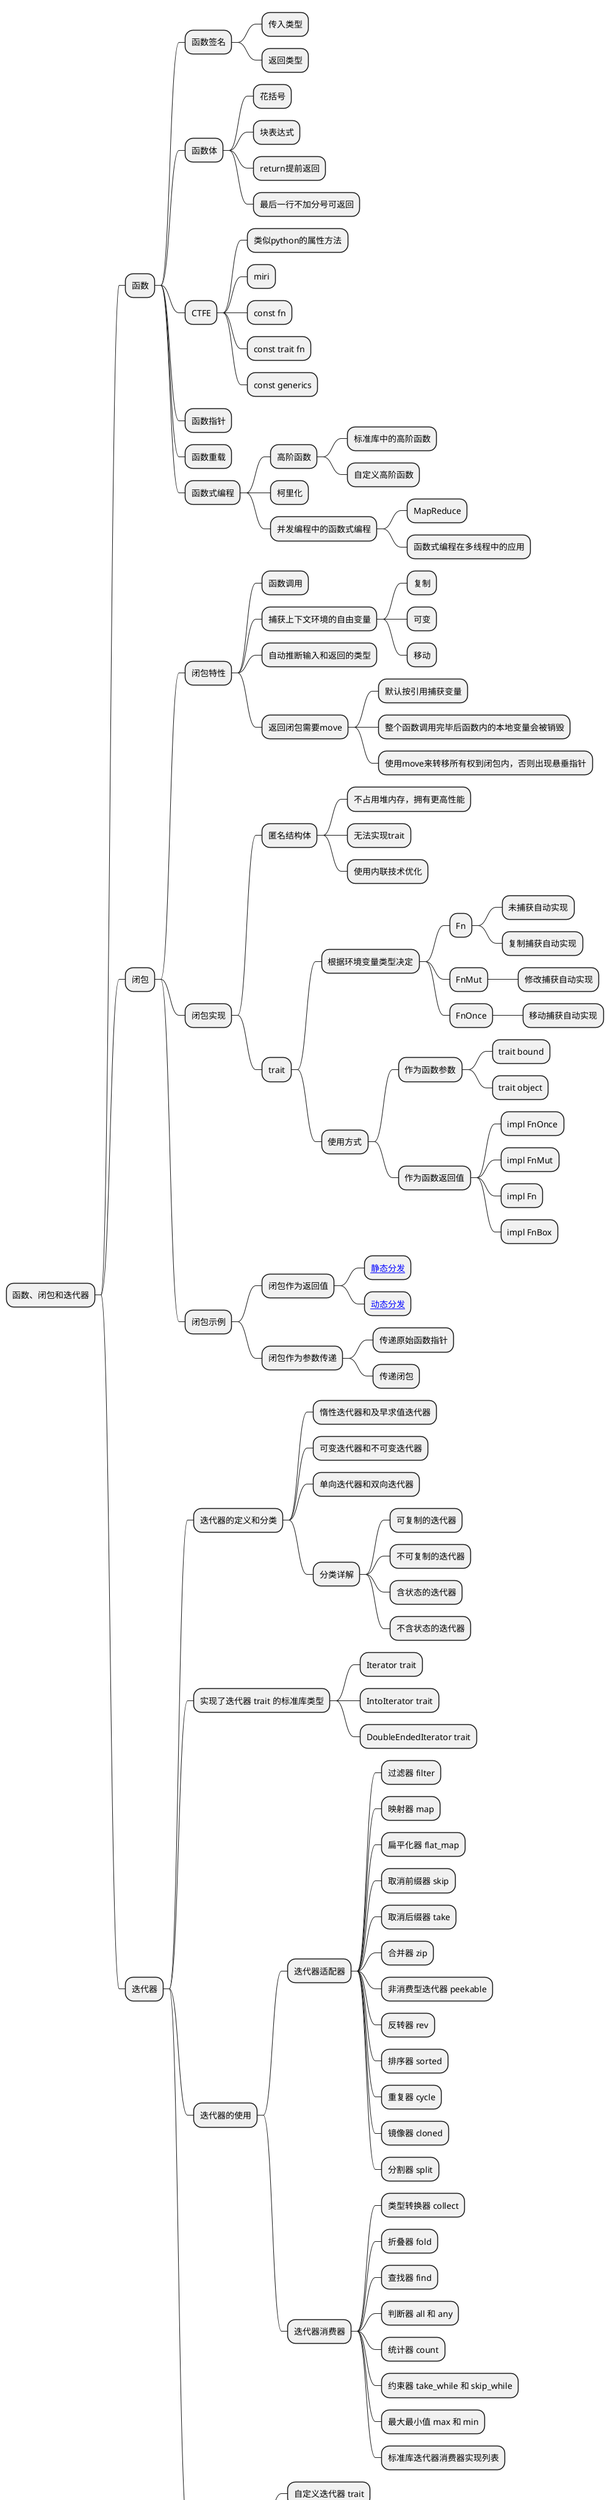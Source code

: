@startmindmap
* 函数、闭包和迭代器
** 函数
*** 函数签名
**** 传入类型
**** 返回类型
*** 函数体
**** 花括号
**** 块表达式
**** return提前返回
**** 最后一行不加分号可返回
*** CTFE
**** 类似python的属性方法
**** miri
**** const fn
**** const trait fn
**** const generics
*** 函数指针
*** 函数重载
*** 函数式编程
**** 高阶函数
***** 标准库中的高阶函数
***** 自定义高阶函数
**** 柯里化
**** 并发编程中的函数式编程
***** MapReduce
***** 函数式编程在多线程中的应用
** 闭包
*** 闭包特性
**** 函数调用
**** 捕获上下文环境的自由变量
***** 复制
***** 可变
***** 移动
**** 自动推断输入和返回的类型
**** 返回闭包需要move
***** 默认按引用捕获变量
***** 整个函数调用完毕后函数内的本地变量会被销毁
***** 使用move来转移所有权到闭包内，否则出现悬垂指针
*** 闭包实现
**** 匿名结构体
***** 不占用堆内存，拥有更高性能
***** 无法实现trait
***** 使用内联技术优化
**** trait
***** 根据环境变量类型决定
****** Fn
******* 未捕获自动实现
******* 复制捕获自动实现
****** FnMut
******* 修改捕获自动实现
****** FnOnce
******* 移动捕获自动实现
***** 使用方式
****** 作为函数参数
******* trait bound
******* trait object
****** 作为函数返回值
******* impl FnOnce
******* impl FnMut
******* impl Fn
******* impl FnBox
*** 闭包示例
**** 闭包作为返回值
***** [[https://github.com/KuanHsiaoKuo/rust_lab/blob/ce6ea9db1fda392045518b400af5db5cbc9a9f62/rust_programming_dao/src/ch02_language_essentials/function.rs#L219 静态分发]]
***** [[https://github.com/KuanHsiaoKuo/rust_lab/blob/ce6ea9db1fda392045518b400af5db5cbc9a9f62/rust_programming_dao/src/ch02_language_essentials/function.rs#L187 动态分发]]
**** 闭包作为参数传递
***** 传递原始函数指针
***** 传递闭包
** 迭代器
*** 迭代器的定义和分类
**** 惰性迭代器和及早求值迭代器
**** 可变迭代器和不可变迭代器
**** 单向迭代器和双向迭代器
**** 分类详解
***** 可复制的迭代器
***** 不可复制的迭代器
***** 含状态的迭代器
***** 不含状态的迭代器
*** 实现了迭代器 trait 的标准库类型
**** Iterator trait
**** IntoIterator trait
**** DoubleEndedIterator trait
*** 迭代器的使用
**** 迭代器适配器
***** 过滤器 filter
***** 映射器 map
***** 扁平化器 flat_map
***** 取消前缀器 skip
***** 取消后缀器 take
***** 合并器 zip
***** 非消费型迭代器 peekable
***** 反转器 rev
***** 排序器 sorted
***** 重复器 cycle
***** 镜像器 cloned
***** 分割器 split
**** 迭代器消费器
***** 类型转换器 collect
***** 折叠器 fold
***** 查找器 find
***** 判断器 all 和 any
***** 统计器 count
***** 约束器 take_while 和 skip_while
***** 最大最小值 max 和 min
***** 标准库迭代器消费器实现列表
*** 迭代器的实现
**** 自定义迭代器 trait
**** 实现迭代器 trait
***** for 循环迭代器
***** while 循环迭代器
@endmindmap